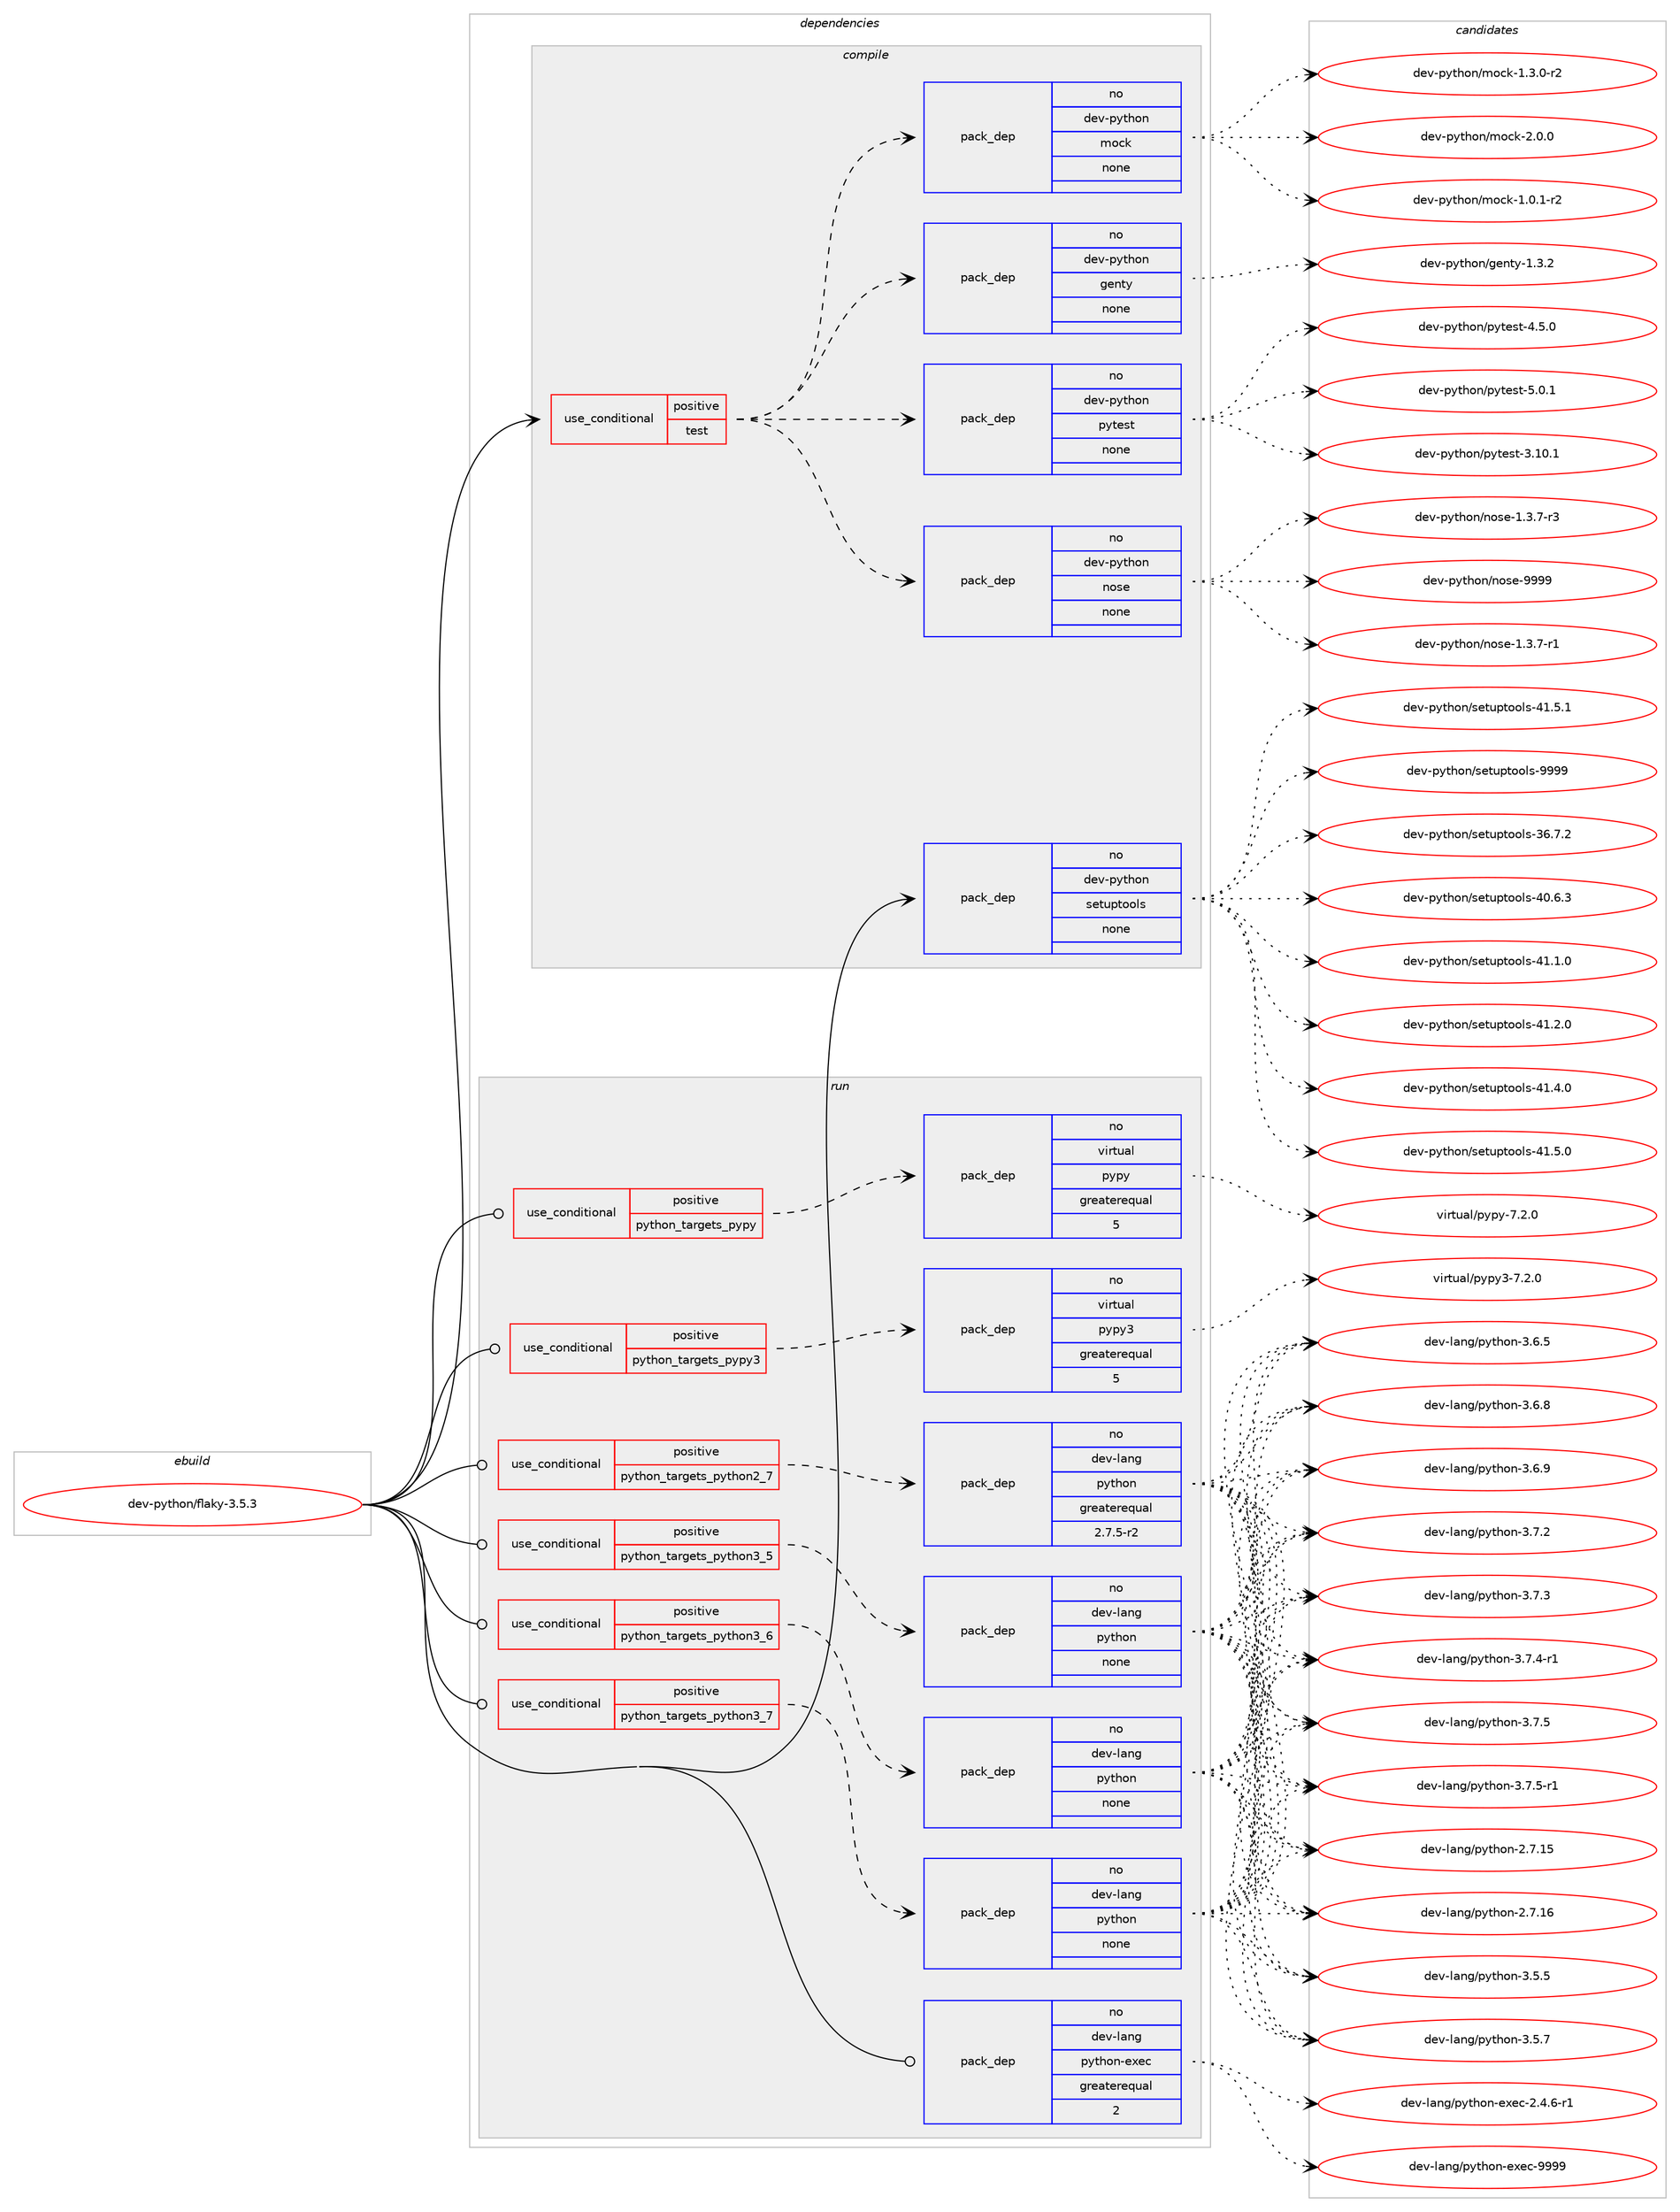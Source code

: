digraph prolog {

# *************
# Graph options
# *************

newrank=true;
concentrate=true;
compound=true;
graph [rankdir=LR,fontname=Helvetica,fontsize=10,ranksep=1.5];#, ranksep=2.5, nodesep=0.2];
edge  [arrowhead=vee];
node  [fontname=Helvetica,fontsize=10];

# **********
# The ebuild
# **********

subgraph cluster_leftcol {
color=gray;
rank=same;
label=<<i>ebuild</i>>;
id [label="dev-python/flaky-3.5.3", color=red, width=4, href="../dev-python/flaky-3.5.3.svg"];
}

# ****************
# The dependencies
# ****************

subgraph cluster_midcol {
color=gray;
label=<<i>dependencies</i>>;
subgraph cluster_compile {
fillcolor="#eeeeee";
style=filled;
label=<<i>compile</i>>;
subgraph cond139354 {
dependency604511 [label=<<TABLE BORDER="0" CELLBORDER="1" CELLSPACING="0" CELLPADDING="4"><TR><TD ROWSPAN="3" CELLPADDING="10">use_conditional</TD></TR><TR><TD>positive</TD></TR><TR><TD>test</TD></TR></TABLE>>, shape=none, color=red];
subgraph pack453360 {
dependency604512 [label=<<TABLE BORDER="0" CELLBORDER="1" CELLSPACING="0" CELLPADDING="4" WIDTH="220"><TR><TD ROWSPAN="6" CELLPADDING="30">pack_dep</TD></TR><TR><TD WIDTH="110">no</TD></TR><TR><TD>dev-python</TD></TR><TR><TD>genty</TD></TR><TR><TD>none</TD></TR><TR><TD></TD></TR></TABLE>>, shape=none, color=blue];
}
dependency604511:e -> dependency604512:w [weight=20,style="dashed",arrowhead="vee"];
subgraph pack453361 {
dependency604513 [label=<<TABLE BORDER="0" CELLBORDER="1" CELLSPACING="0" CELLPADDING="4" WIDTH="220"><TR><TD ROWSPAN="6" CELLPADDING="30">pack_dep</TD></TR><TR><TD WIDTH="110">no</TD></TR><TR><TD>dev-python</TD></TR><TR><TD>mock</TD></TR><TR><TD>none</TD></TR><TR><TD></TD></TR></TABLE>>, shape=none, color=blue];
}
dependency604511:e -> dependency604513:w [weight=20,style="dashed",arrowhead="vee"];
subgraph pack453362 {
dependency604514 [label=<<TABLE BORDER="0" CELLBORDER="1" CELLSPACING="0" CELLPADDING="4" WIDTH="220"><TR><TD ROWSPAN="6" CELLPADDING="30">pack_dep</TD></TR><TR><TD WIDTH="110">no</TD></TR><TR><TD>dev-python</TD></TR><TR><TD>nose</TD></TR><TR><TD>none</TD></TR><TR><TD></TD></TR></TABLE>>, shape=none, color=blue];
}
dependency604511:e -> dependency604514:w [weight=20,style="dashed",arrowhead="vee"];
subgraph pack453363 {
dependency604515 [label=<<TABLE BORDER="0" CELLBORDER="1" CELLSPACING="0" CELLPADDING="4" WIDTH="220"><TR><TD ROWSPAN="6" CELLPADDING="30">pack_dep</TD></TR><TR><TD WIDTH="110">no</TD></TR><TR><TD>dev-python</TD></TR><TR><TD>pytest</TD></TR><TR><TD>none</TD></TR><TR><TD></TD></TR></TABLE>>, shape=none, color=blue];
}
dependency604511:e -> dependency604515:w [weight=20,style="dashed",arrowhead="vee"];
}
id:e -> dependency604511:w [weight=20,style="solid",arrowhead="vee"];
subgraph pack453364 {
dependency604516 [label=<<TABLE BORDER="0" CELLBORDER="1" CELLSPACING="0" CELLPADDING="4" WIDTH="220"><TR><TD ROWSPAN="6" CELLPADDING="30">pack_dep</TD></TR><TR><TD WIDTH="110">no</TD></TR><TR><TD>dev-python</TD></TR><TR><TD>setuptools</TD></TR><TR><TD>none</TD></TR><TR><TD></TD></TR></TABLE>>, shape=none, color=blue];
}
id:e -> dependency604516:w [weight=20,style="solid",arrowhead="vee"];
}
subgraph cluster_compileandrun {
fillcolor="#eeeeee";
style=filled;
label=<<i>compile and run</i>>;
}
subgraph cluster_run {
fillcolor="#eeeeee";
style=filled;
label=<<i>run</i>>;
subgraph cond139355 {
dependency604517 [label=<<TABLE BORDER="0" CELLBORDER="1" CELLSPACING="0" CELLPADDING="4"><TR><TD ROWSPAN="3" CELLPADDING="10">use_conditional</TD></TR><TR><TD>positive</TD></TR><TR><TD>python_targets_pypy</TD></TR></TABLE>>, shape=none, color=red];
subgraph pack453365 {
dependency604518 [label=<<TABLE BORDER="0" CELLBORDER="1" CELLSPACING="0" CELLPADDING="4" WIDTH="220"><TR><TD ROWSPAN="6" CELLPADDING="30">pack_dep</TD></TR><TR><TD WIDTH="110">no</TD></TR><TR><TD>virtual</TD></TR><TR><TD>pypy</TD></TR><TR><TD>greaterequal</TD></TR><TR><TD>5</TD></TR></TABLE>>, shape=none, color=blue];
}
dependency604517:e -> dependency604518:w [weight=20,style="dashed",arrowhead="vee"];
}
id:e -> dependency604517:w [weight=20,style="solid",arrowhead="odot"];
subgraph cond139356 {
dependency604519 [label=<<TABLE BORDER="0" CELLBORDER="1" CELLSPACING="0" CELLPADDING="4"><TR><TD ROWSPAN="3" CELLPADDING="10">use_conditional</TD></TR><TR><TD>positive</TD></TR><TR><TD>python_targets_pypy3</TD></TR></TABLE>>, shape=none, color=red];
subgraph pack453366 {
dependency604520 [label=<<TABLE BORDER="0" CELLBORDER="1" CELLSPACING="0" CELLPADDING="4" WIDTH="220"><TR><TD ROWSPAN="6" CELLPADDING="30">pack_dep</TD></TR><TR><TD WIDTH="110">no</TD></TR><TR><TD>virtual</TD></TR><TR><TD>pypy3</TD></TR><TR><TD>greaterequal</TD></TR><TR><TD>5</TD></TR></TABLE>>, shape=none, color=blue];
}
dependency604519:e -> dependency604520:w [weight=20,style="dashed",arrowhead="vee"];
}
id:e -> dependency604519:w [weight=20,style="solid",arrowhead="odot"];
subgraph cond139357 {
dependency604521 [label=<<TABLE BORDER="0" CELLBORDER="1" CELLSPACING="0" CELLPADDING="4"><TR><TD ROWSPAN="3" CELLPADDING="10">use_conditional</TD></TR><TR><TD>positive</TD></TR><TR><TD>python_targets_python2_7</TD></TR></TABLE>>, shape=none, color=red];
subgraph pack453367 {
dependency604522 [label=<<TABLE BORDER="0" CELLBORDER="1" CELLSPACING="0" CELLPADDING="4" WIDTH="220"><TR><TD ROWSPAN="6" CELLPADDING="30">pack_dep</TD></TR><TR><TD WIDTH="110">no</TD></TR><TR><TD>dev-lang</TD></TR><TR><TD>python</TD></TR><TR><TD>greaterequal</TD></TR><TR><TD>2.7.5-r2</TD></TR></TABLE>>, shape=none, color=blue];
}
dependency604521:e -> dependency604522:w [weight=20,style="dashed",arrowhead="vee"];
}
id:e -> dependency604521:w [weight=20,style="solid",arrowhead="odot"];
subgraph cond139358 {
dependency604523 [label=<<TABLE BORDER="0" CELLBORDER="1" CELLSPACING="0" CELLPADDING="4"><TR><TD ROWSPAN="3" CELLPADDING="10">use_conditional</TD></TR><TR><TD>positive</TD></TR><TR><TD>python_targets_python3_5</TD></TR></TABLE>>, shape=none, color=red];
subgraph pack453368 {
dependency604524 [label=<<TABLE BORDER="0" CELLBORDER="1" CELLSPACING="0" CELLPADDING="4" WIDTH="220"><TR><TD ROWSPAN="6" CELLPADDING="30">pack_dep</TD></TR><TR><TD WIDTH="110">no</TD></TR><TR><TD>dev-lang</TD></TR><TR><TD>python</TD></TR><TR><TD>none</TD></TR><TR><TD></TD></TR></TABLE>>, shape=none, color=blue];
}
dependency604523:e -> dependency604524:w [weight=20,style="dashed",arrowhead="vee"];
}
id:e -> dependency604523:w [weight=20,style="solid",arrowhead="odot"];
subgraph cond139359 {
dependency604525 [label=<<TABLE BORDER="0" CELLBORDER="1" CELLSPACING="0" CELLPADDING="4"><TR><TD ROWSPAN="3" CELLPADDING="10">use_conditional</TD></TR><TR><TD>positive</TD></TR><TR><TD>python_targets_python3_6</TD></TR></TABLE>>, shape=none, color=red];
subgraph pack453369 {
dependency604526 [label=<<TABLE BORDER="0" CELLBORDER="1" CELLSPACING="0" CELLPADDING="4" WIDTH="220"><TR><TD ROWSPAN="6" CELLPADDING="30">pack_dep</TD></TR><TR><TD WIDTH="110">no</TD></TR><TR><TD>dev-lang</TD></TR><TR><TD>python</TD></TR><TR><TD>none</TD></TR><TR><TD></TD></TR></TABLE>>, shape=none, color=blue];
}
dependency604525:e -> dependency604526:w [weight=20,style="dashed",arrowhead="vee"];
}
id:e -> dependency604525:w [weight=20,style="solid",arrowhead="odot"];
subgraph cond139360 {
dependency604527 [label=<<TABLE BORDER="0" CELLBORDER="1" CELLSPACING="0" CELLPADDING="4"><TR><TD ROWSPAN="3" CELLPADDING="10">use_conditional</TD></TR><TR><TD>positive</TD></TR><TR><TD>python_targets_python3_7</TD></TR></TABLE>>, shape=none, color=red];
subgraph pack453370 {
dependency604528 [label=<<TABLE BORDER="0" CELLBORDER="1" CELLSPACING="0" CELLPADDING="4" WIDTH="220"><TR><TD ROWSPAN="6" CELLPADDING="30">pack_dep</TD></TR><TR><TD WIDTH="110">no</TD></TR><TR><TD>dev-lang</TD></TR><TR><TD>python</TD></TR><TR><TD>none</TD></TR><TR><TD></TD></TR></TABLE>>, shape=none, color=blue];
}
dependency604527:e -> dependency604528:w [weight=20,style="dashed",arrowhead="vee"];
}
id:e -> dependency604527:w [weight=20,style="solid",arrowhead="odot"];
subgraph pack453371 {
dependency604529 [label=<<TABLE BORDER="0" CELLBORDER="1" CELLSPACING="0" CELLPADDING="4" WIDTH="220"><TR><TD ROWSPAN="6" CELLPADDING="30">pack_dep</TD></TR><TR><TD WIDTH="110">no</TD></TR><TR><TD>dev-lang</TD></TR><TR><TD>python-exec</TD></TR><TR><TD>greaterequal</TD></TR><TR><TD>2</TD></TR></TABLE>>, shape=none, color=blue];
}
id:e -> dependency604529:w [weight=20,style="solid",arrowhead="odot"];
}
}

# **************
# The candidates
# **************

subgraph cluster_choices {
rank=same;
color=gray;
label=<<i>candidates</i>>;

subgraph choice453360 {
color=black;
nodesep=1;
choice1001011184511212111610411111047103101110116121454946514650 [label="dev-python/genty-1.3.2", color=red, width=4,href="../dev-python/genty-1.3.2.svg"];
dependency604512:e -> choice1001011184511212111610411111047103101110116121454946514650:w [style=dotted,weight="100"];
}
subgraph choice453361 {
color=black;
nodesep=1;
choice1001011184511212111610411111047109111991074549464846494511450 [label="dev-python/mock-1.0.1-r2", color=red, width=4,href="../dev-python/mock-1.0.1-r2.svg"];
choice1001011184511212111610411111047109111991074549465146484511450 [label="dev-python/mock-1.3.0-r2", color=red, width=4,href="../dev-python/mock-1.3.0-r2.svg"];
choice100101118451121211161041111104710911199107455046484648 [label="dev-python/mock-2.0.0", color=red, width=4,href="../dev-python/mock-2.0.0.svg"];
dependency604513:e -> choice1001011184511212111610411111047109111991074549464846494511450:w [style=dotted,weight="100"];
dependency604513:e -> choice1001011184511212111610411111047109111991074549465146484511450:w [style=dotted,weight="100"];
dependency604513:e -> choice100101118451121211161041111104710911199107455046484648:w [style=dotted,weight="100"];
}
subgraph choice453362 {
color=black;
nodesep=1;
choice10010111845112121116104111110471101111151014549465146554511449 [label="dev-python/nose-1.3.7-r1", color=red, width=4,href="../dev-python/nose-1.3.7-r1.svg"];
choice10010111845112121116104111110471101111151014549465146554511451 [label="dev-python/nose-1.3.7-r3", color=red, width=4,href="../dev-python/nose-1.3.7-r3.svg"];
choice10010111845112121116104111110471101111151014557575757 [label="dev-python/nose-9999", color=red, width=4,href="../dev-python/nose-9999.svg"];
dependency604514:e -> choice10010111845112121116104111110471101111151014549465146554511449:w [style=dotted,weight="100"];
dependency604514:e -> choice10010111845112121116104111110471101111151014549465146554511451:w [style=dotted,weight="100"];
dependency604514:e -> choice10010111845112121116104111110471101111151014557575757:w [style=dotted,weight="100"];
}
subgraph choice453363 {
color=black;
nodesep=1;
choice100101118451121211161041111104711212111610111511645514649484649 [label="dev-python/pytest-3.10.1", color=red, width=4,href="../dev-python/pytest-3.10.1.svg"];
choice1001011184511212111610411111047112121116101115116455246534648 [label="dev-python/pytest-4.5.0", color=red, width=4,href="../dev-python/pytest-4.5.0.svg"];
choice1001011184511212111610411111047112121116101115116455346484649 [label="dev-python/pytest-5.0.1", color=red, width=4,href="../dev-python/pytest-5.0.1.svg"];
dependency604515:e -> choice100101118451121211161041111104711212111610111511645514649484649:w [style=dotted,weight="100"];
dependency604515:e -> choice1001011184511212111610411111047112121116101115116455246534648:w [style=dotted,weight="100"];
dependency604515:e -> choice1001011184511212111610411111047112121116101115116455346484649:w [style=dotted,weight="100"];
}
subgraph choice453364 {
color=black;
nodesep=1;
choice100101118451121211161041111104711510111611711211611111110811545515446554650 [label="dev-python/setuptools-36.7.2", color=red, width=4,href="../dev-python/setuptools-36.7.2.svg"];
choice100101118451121211161041111104711510111611711211611111110811545524846544651 [label="dev-python/setuptools-40.6.3", color=red, width=4,href="../dev-python/setuptools-40.6.3.svg"];
choice100101118451121211161041111104711510111611711211611111110811545524946494648 [label="dev-python/setuptools-41.1.0", color=red, width=4,href="../dev-python/setuptools-41.1.0.svg"];
choice100101118451121211161041111104711510111611711211611111110811545524946504648 [label="dev-python/setuptools-41.2.0", color=red, width=4,href="../dev-python/setuptools-41.2.0.svg"];
choice100101118451121211161041111104711510111611711211611111110811545524946524648 [label="dev-python/setuptools-41.4.0", color=red, width=4,href="../dev-python/setuptools-41.4.0.svg"];
choice100101118451121211161041111104711510111611711211611111110811545524946534648 [label="dev-python/setuptools-41.5.0", color=red, width=4,href="../dev-python/setuptools-41.5.0.svg"];
choice100101118451121211161041111104711510111611711211611111110811545524946534649 [label="dev-python/setuptools-41.5.1", color=red, width=4,href="../dev-python/setuptools-41.5.1.svg"];
choice10010111845112121116104111110471151011161171121161111111081154557575757 [label="dev-python/setuptools-9999", color=red, width=4,href="../dev-python/setuptools-9999.svg"];
dependency604516:e -> choice100101118451121211161041111104711510111611711211611111110811545515446554650:w [style=dotted,weight="100"];
dependency604516:e -> choice100101118451121211161041111104711510111611711211611111110811545524846544651:w [style=dotted,weight="100"];
dependency604516:e -> choice100101118451121211161041111104711510111611711211611111110811545524946494648:w [style=dotted,weight="100"];
dependency604516:e -> choice100101118451121211161041111104711510111611711211611111110811545524946504648:w [style=dotted,weight="100"];
dependency604516:e -> choice100101118451121211161041111104711510111611711211611111110811545524946524648:w [style=dotted,weight="100"];
dependency604516:e -> choice100101118451121211161041111104711510111611711211611111110811545524946534648:w [style=dotted,weight="100"];
dependency604516:e -> choice100101118451121211161041111104711510111611711211611111110811545524946534649:w [style=dotted,weight="100"];
dependency604516:e -> choice10010111845112121116104111110471151011161171121161111111081154557575757:w [style=dotted,weight="100"];
}
subgraph choice453365 {
color=black;
nodesep=1;
choice1181051141161179710847112121112121455546504648 [label="virtual/pypy-7.2.0", color=red, width=4,href="../virtual/pypy-7.2.0.svg"];
dependency604518:e -> choice1181051141161179710847112121112121455546504648:w [style=dotted,weight="100"];
}
subgraph choice453366 {
color=black;
nodesep=1;
choice118105114116117971084711212111212151455546504648 [label="virtual/pypy3-7.2.0", color=red, width=4,href="../virtual/pypy3-7.2.0.svg"];
dependency604520:e -> choice118105114116117971084711212111212151455546504648:w [style=dotted,weight="100"];
}
subgraph choice453367 {
color=black;
nodesep=1;
choice10010111845108971101034711212111610411111045504655464953 [label="dev-lang/python-2.7.15", color=red, width=4,href="../dev-lang/python-2.7.15.svg"];
choice10010111845108971101034711212111610411111045504655464954 [label="dev-lang/python-2.7.16", color=red, width=4,href="../dev-lang/python-2.7.16.svg"];
choice100101118451089711010347112121116104111110455146534653 [label="dev-lang/python-3.5.5", color=red, width=4,href="../dev-lang/python-3.5.5.svg"];
choice100101118451089711010347112121116104111110455146534655 [label="dev-lang/python-3.5.7", color=red, width=4,href="../dev-lang/python-3.5.7.svg"];
choice100101118451089711010347112121116104111110455146544653 [label="dev-lang/python-3.6.5", color=red, width=4,href="../dev-lang/python-3.6.5.svg"];
choice100101118451089711010347112121116104111110455146544656 [label="dev-lang/python-3.6.8", color=red, width=4,href="../dev-lang/python-3.6.8.svg"];
choice100101118451089711010347112121116104111110455146544657 [label="dev-lang/python-3.6.9", color=red, width=4,href="../dev-lang/python-3.6.9.svg"];
choice100101118451089711010347112121116104111110455146554650 [label="dev-lang/python-3.7.2", color=red, width=4,href="../dev-lang/python-3.7.2.svg"];
choice100101118451089711010347112121116104111110455146554651 [label="dev-lang/python-3.7.3", color=red, width=4,href="../dev-lang/python-3.7.3.svg"];
choice1001011184510897110103471121211161041111104551465546524511449 [label="dev-lang/python-3.7.4-r1", color=red, width=4,href="../dev-lang/python-3.7.4-r1.svg"];
choice100101118451089711010347112121116104111110455146554653 [label="dev-lang/python-3.7.5", color=red, width=4,href="../dev-lang/python-3.7.5.svg"];
choice1001011184510897110103471121211161041111104551465546534511449 [label="dev-lang/python-3.7.5-r1", color=red, width=4,href="../dev-lang/python-3.7.5-r1.svg"];
dependency604522:e -> choice10010111845108971101034711212111610411111045504655464953:w [style=dotted,weight="100"];
dependency604522:e -> choice10010111845108971101034711212111610411111045504655464954:w [style=dotted,weight="100"];
dependency604522:e -> choice100101118451089711010347112121116104111110455146534653:w [style=dotted,weight="100"];
dependency604522:e -> choice100101118451089711010347112121116104111110455146534655:w [style=dotted,weight="100"];
dependency604522:e -> choice100101118451089711010347112121116104111110455146544653:w [style=dotted,weight="100"];
dependency604522:e -> choice100101118451089711010347112121116104111110455146544656:w [style=dotted,weight="100"];
dependency604522:e -> choice100101118451089711010347112121116104111110455146544657:w [style=dotted,weight="100"];
dependency604522:e -> choice100101118451089711010347112121116104111110455146554650:w [style=dotted,weight="100"];
dependency604522:e -> choice100101118451089711010347112121116104111110455146554651:w [style=dotted,weight="100"];
dependency604522:e -> choice1001011184510897110103471121211161041111104551465546524511449:w [style=dotted,weight="100"];
dependency604522:e -> choice100101118451089711010347112121116104111110455146554653:w [style=dotted,weight="100"];
dependency604522:e -> choice1001011184510897110103471121211161041111104551465546534511449:w [style=dotted,weight="100"];
}
subgraph choice453368 {
color=black;
nodesep=1;
choice10010111845108971101034711212111610411111045504655464953 [label="dev-lang/python-2.7.15", color=red, width=4,href="../dev-lang/python-2.7.15.svg"];
choice10010111845108971101034711212111610411111045504655464954 [label="dev-lang/python-2.7.16", color=red, width=4,href="../dev-lang/python-2.7.16.svg"];
choice100101118451089711010347112121116104111110455146534653 [label="dev-lang/python-3.5.5", color=red, width=4,href="../dev-lang/python-3.5.5.svg"];
choice100101118451089711010347112121116104111110455146534655 [label="dev-lang/python-3.5.7", color=red, width=4,href="../dev-lang/python-3.5.7.svg"];
choice100101118451089711010347112121116104111110455146544653 [label="dev-lang/python-3.6.5", color=red, width=4,href="../dev-lang/python-3.6.5.svg"];
choice100101118451089711010347112121116104111110455146544656 [label="dev-lang/python-3.6.8", color=red, width=4,href="../dev-lang/python-3.6.8.svg"];
choice100101118451089711010347112121116104111110455146544657 [label="dev-lang/python-3.6.9", color=red, width=4,href="../dev-lang/python-3.6.9.svg"];
choice100101118451089711010347112121116104111110455146554650 [label="dev-lang/python-3.7.2", color=red, width=4,href="../dev-lang/python-3.7.2.svg"];
choice100101118451089711010347112121116104111110455146554651 [label="dev-lang/python-3.7.3", color=red, width=4,href="../dev-lang/python-3.7.3.svg"];
choice1001011184510897110103471121211161041111104551465546524511449 [label="dev-lang/python-3.7.4-r1", color=red, width=4,href="../dev-lang/python-3.7.4-r1.svg"];
choice100101118451089711010347112121116104111110455146554653 [label="dev-lang/python-3.7.5", color=red, width=4,href="../dev-lang/python-3.7.5.svg"];
choice1001011184510897110103471121211161041111104551465546534511449 [label="dev-lang/python-3.7.5-r1", color=red, width=4,href="../dev-lang/python-3.7.5-r1.svg"];
dependency604524:e -> choice10010111845108971101034711212111610411111045504655464953:w [style=dotted,weight="100"];
dependency604524:e -> choice10010111845108971101034711212111610411111045504655464954:w [style=dotted,weight="100"];
dependency604524:e -> choice100101118451089711010347112121116104111110455146534653:w [style=dotted,weight="100"];
dependency604524:e -> choice100101118451089711010347112121116104111110455146534655:w [style=dotted,weight="100"];
dependency604524:e -> choice100101118451089711010347112121116104111110455146544653:w [style=dotted,weight="100"];
dependency604524:e -> choice100101118451089711010347112121116104111110455146544656:w [style=dotted,weight="100"];
dependency604524:e -> choice100101118451089711010347112121116104111110455146544657:w [style=dotted,weight="100"];
dependency604524:e -> choice100101118451089711010347112121116104111110455146554650:w [style=dotted,weight="100"];
dependency604524:e -> choice100101118451089711010347112121116104111110455146554651:w [style=dotted,weight="100"];
dependency604524:e -> choice1001011184510897110103471121211161041111104551465546524511449:w [style=dotted,weight="100"];
dependency604524:e -> choice100101118451089711010347112121116104111110455146554653:w [style=dotted,weight="100"];
dependency604524:e -> choice1001011184510897110103471121211161041111104551465546534511449:w [style=dotted,weight="100"];
}
subgraph choice453369 {
color=black;
nodesep=1;
choice10010111845108971101034711212111610411111045504655464953 [label="dev-lang/python-2.7.15", color=red, width=4,href="../dev-lang/python-2.7.15.svg"];
choice10010111845108971101034711212111610411111045504655464954 [label="dev-lang/python-2.7.16", color=red, width=4,href="../dev-lang/python-2.7.16.svg"];
choice100101118451089711010347112121116104111110455146534653 [label="dev-lang/python-3.5.5", color=red, width=4,href="../dev-lang/python-3.5.5.svg"];
choice100101118451089711010347112121116104111110455146534655 [label="dev-lang/python-3.5.7", color=red, width=4,href="../dev-lang/python-3.5.7.svg"];
choice100101118451089711010347112121116104111110455146544653 [label="dev-lang/python-3.6.5", color=red, width=4,href="../dev-lang/python-3.6.5.svg"];
choice100101118451089711010347112121116104111110455146544656 [label="dev-lang/python-3.6.8", color=red, width=4,href="../dev-lang/python-3.6.8.svg"];
choice100101118451089711010347112121116104111110455146544657 [label="dev-lang/python-3.6.9", color=red, width=4,href="../dev-lang/python-3.6.9.svg"];
choice100101118451089711010347112121116104111110455146554650 [label="dev-lang/python-3.7.2", color=red, width=4,href="../dev-lang/python-3.7.2.svg"];
choice100101118451089711010347112121116104111110455146554651 [label="dev-lang/python-3.7.3", color=red, width=4,href="../dev-lang/python-3.7.3.svg"];
choice1001011184510897110103471121211161041111104551465546524511449 [label="dev-lang/python-3.7.4-r1", color=red, width=4,href="../dev-lang/python-3.7.4-r1.svg"];
choice100101118451089711010347112121116104111110455146554653 [label="dev-lang/python-3.7.5", color=red, width=4,href="../dev-lang/python-3.7.5.svg"];
choice1001011184510897110103471121211161041111104551465546534511449 [label="dev-lang/python-3.7.5-r1", color=red, width=4,href="../dev-lang/python-3.7.5-r1.svg"];
dependency604526:e -> choice10010111845108971101034711212111610411111045504655464953:w [style=dotted,weight="100"];
dependency604526:e -> choice10010111845108971101034711212111610411111045504655464954:w [style=dotted,weight="100"];
dependency604526:e -> choice100101118451089711010347112121116104111110455146534653:w [style=dotted,weight="100"];
dependency604526:e -> choice100101118451089711010347112121116104111110455146534655:w [style=dotted,weight="100"];
dependency604526:e -> choice100101118451089711010347112121116104111110455146544653:w [style=dotted,weight="100"];
dependency604526:e -> choice100101118451089711010347112121116104111110455146544656:w [style=dotted,weight="100"];
dependency604526:e -> choice100101118451089711010347112121116104111110455146544657:w [style=dotted,weight="100"];
dependency604526:e -> choice100101118451089711010347112121116104111110455146554650:w [style=dotted,weight="100"];
dependency604526:e -> choice100101118451089711010347112121116104111110455146554651:w [style=dotted,weight="100"];
dependency604526:e -> choice1001011184510897110103471121211161041111104551465546524511449:w [style=dotted,weight="100"];
dependency604526:e -> choice100101118451089711010347112121116104111110455146554653:w [style=dotted,weight="100"];
dependency604526:e -> choice1001011184510897110103471121211161041111104551465546534511449:w [style=dotted,weight="100"];
}
subgraph choice453370 {
color=black;
nodesep=1;
choice10010111845108971101034711212111610411111045504655464953 [label="dev-lang/python-2.7.15", color=red, width=4,href="../dev-lang/python-2.7.15.svg"];
choice10010111845108971101034711212111610411111045504655464954 [label="dev-lang/python-2.7.16", color=red, width=4,href="../dev-lang/python-2.7.16.svg"];
choice100101118451089711010347112121116104111110455146534653 [label="dev-lang/python-3.5.5", color=red, width=4,href="../dev-lang/python-3.5.5.svg"];
choice100101118451089711010347112121116104111110455146534655 [label="dev-lang/python-3.5.7", color=red, width=4,href="../dev-lang/python-3.5.7.svg"];
choice100101118451089711010347112121116104111110455146544653 [label="dev-lang/python-3.6.5", color=red, width=4,href="../dev-lang/python-3.6.5.svg"];
choice100101118451089711010347112121116104111110455146544656 [label="dev-lang/python-3.6.8", color=red, width=4,href="../dev-lang/python-3.6.8.svg"];
choice100101118451089711010347112121116104111110455146544657 [label="dev-lang/python-3.6.9", color=red, width=4,href="../dev-lang/python-3.6.9.svg"];
choice100101118451089711010347112121116104111110455146554650 [label="dev-lang/python-3.7.2", color=red, width=4,href="../dev-lang/python-3.7.2.svg"];
choice100101118451089711010347112121116104111110455146554651 [label="dev-lang/python-3.7.3", color=red, width=4,href="../dev-lang/python-3.7.3.svg"];
choice1001011184510897110103471121211161041111104551465546524511449 [label="dev-lang/python-3.7.4-r1", color=red, width=4,href="../dev-lang/python-3.7.4-r1.svg"];
choice100101118451089711010347112121116104111110455146554653 [label="dev-lang/python-3.7.5", color=red, width=4,href="../dev-lang/python-3.7.5.svg"];
choice1001011184510897110103471121211161041111104551465546534511449 [label="dev-lang/python-3.7.5-r1", color=red, width=4,href="../dev-lang/python-3.7.5-r1.svg"];
dependency604528:e -> choice10010111845108971101034711212111610411111045504655464953:w [style=dotted,weight="100"];
dependency604528:e -> choice10010111845108971101034711212111610411111045504655464954:w [style=dotted,weight="100"];
dependency604528:e -> choice100101118451089711010347112121116104111110455146534653:w [style=dotted,weight="100"];
dependency604528:e -> choice100101118451089711010347112121116104111110455146534655:w [style=dotted,weight="100"];
dependency604528:e -> choice100101118451089711010347112121116104111110455146544653:w [style=dotted,weight="100"];
dependency604528:e -> choice100101118451089711010347112121116104111110455146544656:w [style=dotted,weight="100"];
dependency604528:e -> choice100101118451089711010347112121116104111110455146544657:w [style=dotted,weight="100"];
dependency604528:e -> choice100101118451089711010347112121116104111110455146554650:w [style=dotted,weight="100"];
dependency604528:e -> choice100101118451089711010347112121116104111110455146554651:w [style=dotted,weight="100"];
dependency604528:e -> choice1001011184510897110103471121211161041111104551465546524511449:w [style=dotted,weight="100"];
dependency604528:e -> choice100101118451089711010347112121116104111110455146554653:w [style=dotted,weight="100"];
dependency604528:e -> choice1001011184510897110103471121211161041111104551465546534511449:w [style=dotted,weight="100"];
}
subgraph choice453371 {
color=black;
nodesep=1;
choice10010111845108971101034711212111610411111045101120101994550465246544511449 [label="dev-lang/python-exec-2.4.6-r1", color=red, width=4,href="../dev-lang/python-exec-2.4.6-r1.svg"];
choice10010111845108971101034711212111610411111045101120101994557575757 [label="dev-lang/python-exec-9999", color=red, width=4,href="../dev-lang/python-exec-9999.svg"];
dependency604529:e -> choice10010111845108971101034711212111610411111045101120101994550465246544511449:w [style=dotted,weight="100"];
dependency604529:e -> choice10010111845108971101034711212111610411111045101120101994557575757:w [style=dotted,weight="100"];
}
}

}
